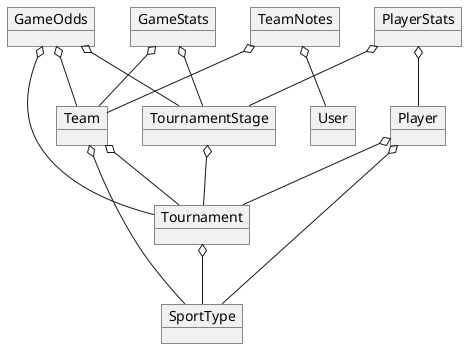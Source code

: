 @startuml "Object diagram"

object GameStats
object Team
object TeamNotes

object Tournament
object TournamentStage

object Player
object PlayerStats

object SportType

object User

object GameOdds

GameStats o-- Team
GameStats o-- TournamentStage

Team o-- SportType
Team o-- Tournament

Tournament o-- SportType

TournamentStage o-- Tournament

PlayerStats o-- Player
PlayerStats o-- TournamentStage

Player o-- SportType
Player o-- Tournament

GameOdds o-- Tournament
GameOdds o-- TournamentStage
GameOdds o-- Team

TeamNotes o-- Team
TeamNotes o-- User
@enduml
